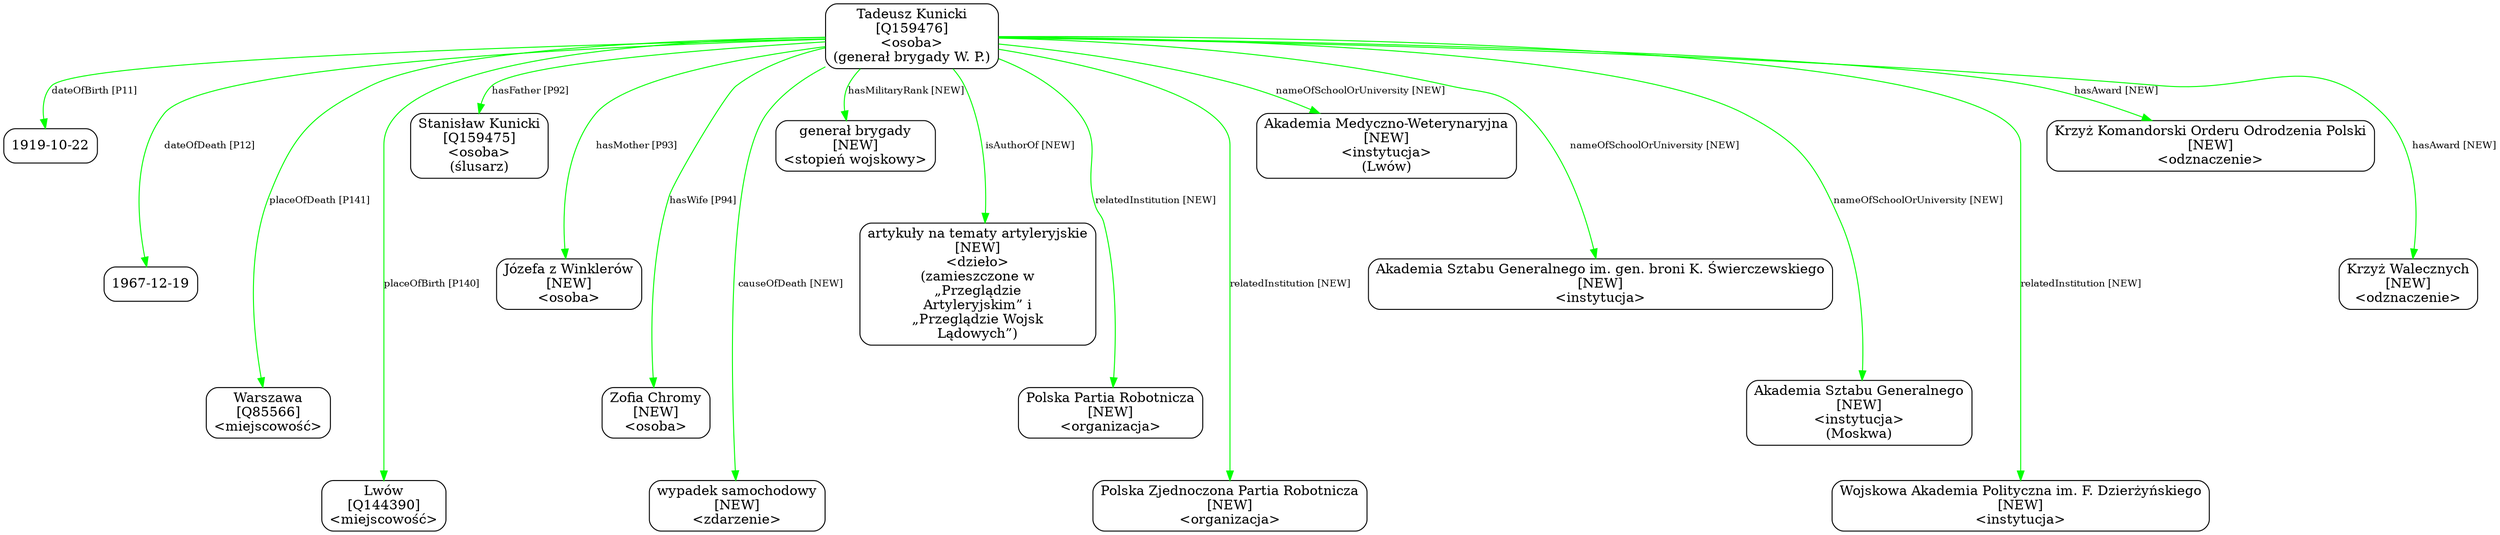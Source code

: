digraph {
	node [shape=box,
		style=rounded
	];
	edge [fontsize=10];
	"Tadeusz Kunicki
[Q159476]
<osoba>
(generał brygady W. P.)"	[color=black,
		label="Tadeusz Kunicki
[Q159476]
<osoba>
(generał brygady W. P.)"];
	"Tadeusz Kunicki
[Q159476]
<osoba>
(generał brygady W. P.)" -> "1919-10-22"	[color=green,
		label="dateOfBirth [P11]",
		minlen=1];
	"Tadeusz Kunicki
[Q159476]
<osoba>
(generał brygady W. P.)" -> "1967-12-19"	[color=green,
		label="dateOfDeath [P12]",
		minlen=2];
	"Tadeusz Kunicki
[Q159476]
<osoba>
(generał brygady W. P.)" -> "Warszawa
[Q85566]
<miejscowość>"	[color=green,
		label="placeOfDeath [P141]",
		minlen=3];
	"Tadeusz Kunicki
[Q159476]
<osoba>
(generał brygady W. P.)" -> "Lwów
[Q144390]
<miejscowość>"	[color=green,
		label="placeOfBirth [P140]",
		minlen=4];
	"Tadeusz Kunicki
[Q159476]
<osoba>
(generał brygady W. P.)" -> "Stanisław Kunicki
[Q159475]
<osoba>
(ślusarz)"	[color=green,
		label="hasFather [P92]",
		minlen=1];
	"Tadeusz Kunicki
[Q159476]
<osoba>
(generał brygady W. P.)" -> "Józefa z Winklerów
[NEW]
<osoba>"	[color=green,
		label="hasMother [P93]",
		minlen=2];
	"Tadeusz Kunicki
[Q159476]
<osoba>
(generał brygady W. P.)" -> "Zofia Chromy
[NEW]
<osoba>"	[color=green,
		label="hasWife [P94]",
		minlen=3];
	"Tadeusz Kunicki
[Q159476]
<osoba>
(generał brygady W. P.)" -> "wypadek samochodowy
[NEW]
<zdarzenie>"	[color=green,
		label="causeOfDeath [NEW]",
		minlen=4];
	"Tadeusz Kunicki
[Q159476]
<osoba>
(generał brygady W. P.)" -> "generał brygady
[NEW]
<stopień wojskowy>"	[color=green,
		label="hasMilitaryRank [NEW]",
		minlen=1];
	"Tadeusz Kunicki
[Q159476]
<osoba>
(generał brygady W. P.)" -> "artykuły na tematy artyleryjskie
[NEW]
<dzieło>
(zamieszczone w
„Przeglądzie
Artyleryjskim” i
„Przeglądzie Wojsk
Lądowych”)"	[color=green,
		label="isAuthorOf [NEW]",
		minlen=2];
	"Tadeusz Kunicki
[Q159476]
<osoba>
(generał brygady W. P.)" -> "Polska Partia Robotnicza
[NEW]
<organizacja>"	[color=green,
		label="relatedInstitution [NEW]",
		minlen=3];
	"Tadeusz Kunicki
[Q159476]
<osoba>
(generał brygady W. P.)" -> "Polska Zjednoczona Partia Robotnicza
[NEW]
<organizacja>"	[color=green,
		label="relatedInstitution [NEW]",
		minlen=4];
	"Tadeusz Kunicki
[Q159476]
<osoba>
(generał brygady W. P.)" -> "Akademia Medyczno-Weterynaryjna
[NEW]
<instytucja>
(Lwów)"	[color=green,
		label="nameOfSchoolOrUniversity [NEW]",
		minlen=1];
	"Tadeusz Kunicki
[Q159476]
<osoba>
(generał brygady W. P.)" -> "Akademia Sztabu Generalnego im. gen. broni K. Świerczewskiego
[NEW]
<instytucja>"	[color=green,
		label="nameOfSchoolOrUniversity [NEW]",
		minlen=2];
	"Tadeusz Kunicki
[Q159476]
<osoba>
(generał brygady W. P.)" -> "Akademia Sztabu Generalnego
[NEW]
<instytucja>
(Moskwa)"	[color=green,
		label="nameOfSchoolOrUniversity [NEW]",
		minlen=3];
	"Tadeusz Kunicki
[Q159476]
<osoba>
(generał brygady W. P.)" -> "Wojskowa Akademia Polityczna im. F. Dzierżyńskiego
[NEW]
<instytucja>"	[color=green,
		label="relatedInstitution [NEW]",
		minlen=4];
	"Tadeusz Kunicki
[Q159476]
<osoba>
(generał brygady W. P.)" -> "Krzyż Komandorski Orderu Odrodzenia Polski
[NEW]
<odznaczenie>"	[color=green,
		label="hasAward [NEW]",
		minlen=1];
	"Tadeusz Kunicki
[Q159476]
<osoba>
(generał brygady W. P.)" -> "Krzyż Walecznych
[NEW]
<odznaczenie>"	[color=green,
		label="hasAward [NEW]",
		minlen=2];
}
